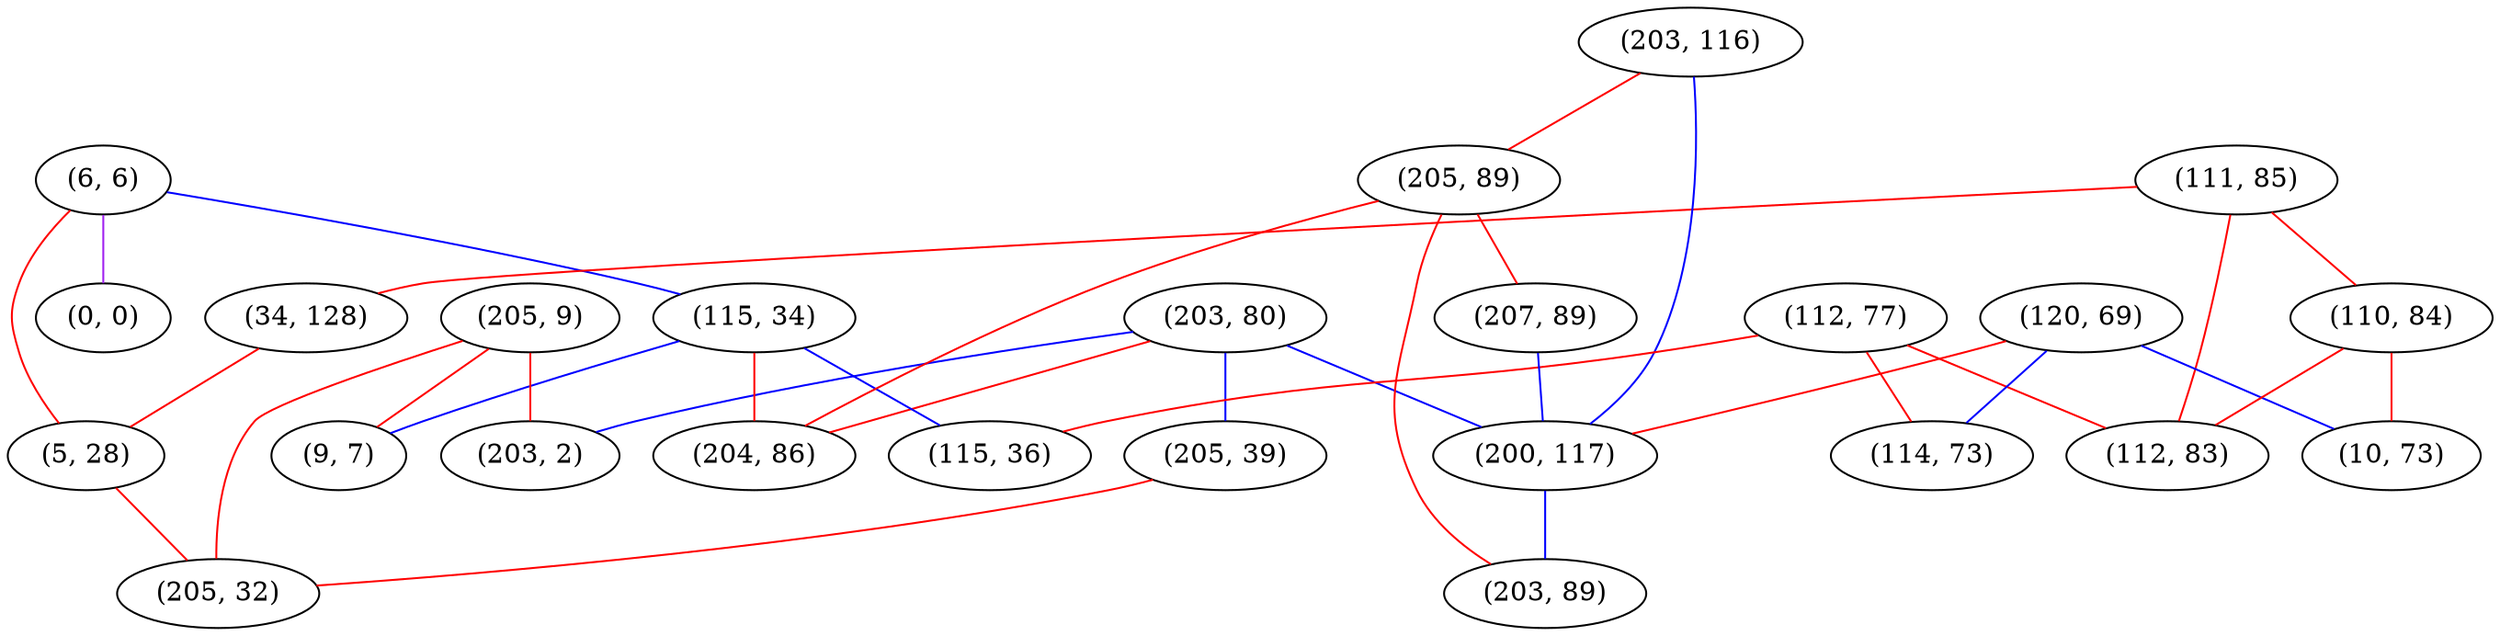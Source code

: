 graph "" {
"(203, 80)";
"(6, 6)";
"(111, 85)";
"(34, 128)";
"(115, 34)";
"(205, 39)";
"(203, 116)";
"(112, 77)";
"(205, 89)";
"(205, 9)";
"(9, 7)";
"(0, 0)";
"(207, 89)";
"(120, 69)";
"(203, 2)";
"(115, 36)";
"(114, 73)";
"(5, 28)";
"(204, 86)";
"(205, 32)";
"(200, 117)";
"(110, 84)";
"(112, 83)";
"(203, 89)";
"(10, 73)";
"(203, 80)" -- "(203, 2)"  [color=blue, key=0, weight=3];
"(203, 80)" -- "(205, 39)"  [color=blue, key=0, weight=3];
"(203, 80)" -- "(200, 117)"  [color=blue, key=0, weight=3];
"(203, 80)" -- "(204, 86)"  [color=red, key=0, weight=1];
"(6, 6)" -- "(5, 28)"  [color=red, key=0, weight=1];
"(6, 6)" -- "(0, 0)"  [color=purple, key=0, weight=4];
"(6, 6)" -- "(115, 34)"  [color=blue, key=0, weight=3];
"(111, 85)" -- "(34, 128)"  [color=red, key=0, weight=1];
"(111, 85)" -- "(112, 83)"  [color=red, key=0, weight=1];
"(111, 85)" -- "(110, 84)"  [color=red, key=0, weight=1];
"(34, 128)" -- "(5, 28)"  [color=red, key=0, weight=1];
"(115, 34)" -- "(9, 7)"  [color=blue, key=0, weight=3];
"(115, 34)" -- "(115, 36)"  [color=blue, key=0, weight=3];
"(115, 34)" -- "(204, 86)"  [color=red, key=0, weight=1];
"(205, 39)" -- "(205, 32)"  [color=red, key=0, weight=1];
"(203, 116)" -- "(205, 89)"  [color=red, key=0, weight=1];
"(203, 116)" -- "(200, 117)"  [color=blue, key=0, weight=3];
"(112, 77)" -- "(112, 83)"  [color=red, key=0, weight=1];
"(112, 77)" -- "(115, 36)"  [color=red, key=0, weight=1];
"(112, 77)" -- "(114, 73)"  [color=red, key=0, weight=1];
"(205, 89)" -- "(203, 89)"  [color=red, key=0, weight=1];
"(205, 89)" -- "(204, 86)"  [color=red, key=0, weight=1];
"(205, 89)" -- "(207, 89)"  [color=red, key=0, weight=1];
"(205, 9)" -- "(203, 2)"  [color=red, key=0, weight=1];
"(205, 9)" -- "(205, 32)"  [color=red, key=0, weight=1];
"(205, 9)" -- "(9, 7)"  [color=red, key=0, weight=1];
"(207, 89)" -- "(200, 117)"  [color=blue, key=0, weight=3];
"(120, 69)" -- "(200, 117)"  [color=red, key=0, weight=1];
"(120, 69)" -- "(114, 73)"  [color=blue, key=0, weight=3];
"(120, 69)" -- "(10, 73)"  [color=blue, key=0, weight=3];
"(5, 28)" -- "(205, 32)"  [color=red, key=0, weight=1];
"(200, 117)" -- "(203, 89)"  [color=blue, key=0, weight=3];
"(110, 84)" -- "(112, 83)"  [color=red, key=0, weight=1];
"(110, 84)" -- "(10, 73)"  [color=red, key=0, weight=1];
}
